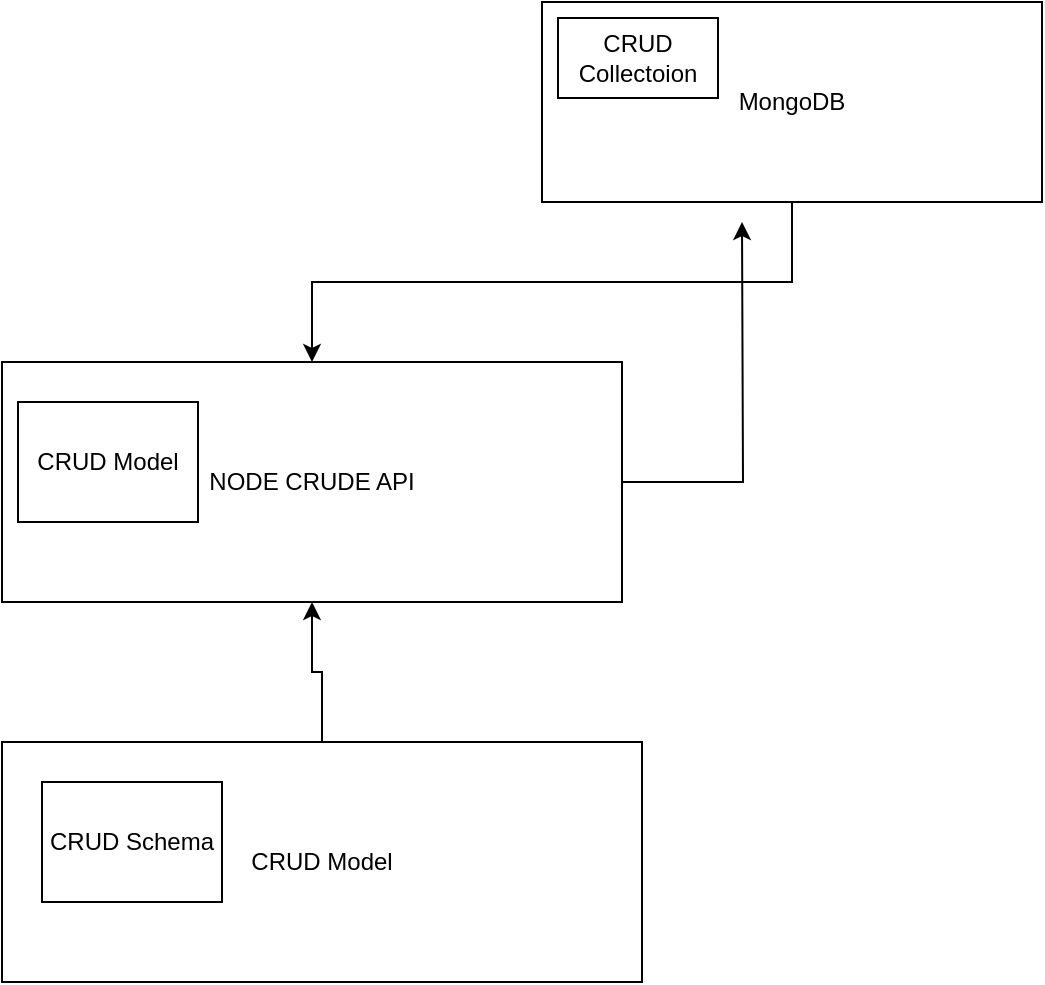 <mxfile version="21.7.4" type="device">
  <diagram name="Page-1" id="sri_0BVGyc-ax-ygBiV-">
    <mxGraphModel dx="880" dy="417" grid="1" gridSize="10" guides="1" tooltips="1" connect="1" arrows="1" fold="1" page="1" pageScale="1" pageWidth="850" pageHeight="1100" math="0" shadow="0">
      <root>
        <mxCell id="0" />
        <mxCell id="1" parent="0" />
        <mxCell id="CMJ3nZWzqytPwgrpa9AN-10" style="edgeStyle=orthogonalEdgeStyle;rounded=0;orthogonalLoop=1;jettySize=auto;html=1;" edge="1" parent="1" source="CMJ3nZWzqytPwgrpa9AN-1">
          <mxGeometry relative="1" as="geometry">
            <mxPoint x="670" y="130" as="targetPoint" />
          </mxGeometry>
        </mxCell>
        <mxCell id="CMJ3nZWzqytPwgrpa9AN-1" value="NODE CRUDE API" style="rounded=0;whiteSpace=wrap;html=1;" vertex="1" parent="1">
          <mxGeometry x="300" y="200" width="310" height="120" as="geometry" />
        </mxCell>
        <mxCell id="CMJ3nZWzqytPwgrpa9AN-11" style="edgeStyle=orthogonalEdgeStyle;rounded=0;orthogonalLoop=1;jettySize=auto;html=1;" edge="1" parent="1" source="CMJ3nZWzqytPwgrpa9AN-2" target="CMJ3nZWzqytPwgrpa9AN-1">
          <mxGeometry relative="1" as="geometry">
            <mxPoint x="440" y="160" as="targetPoint" />
          </mxGeometry>
        </mxCell>
        <mxCell id="CMJ3nZWzqytPwgrpa9AN-2" value="MongoDB" style="rounded=0;whiteSpace=wrap;html=1;" vertex="1" parent="1">
          <mxGeometry x="570" y="20" width="250" height="100" as="geometry" />
        </mxCell>
        <mxCell id="CMJ3nZWzqytPwgrpa9AN-13" style="edgeStyle=orthogonalEdgeStyle;rounded=0;orthogonalLoop=1;jettySize=auto;html=1;entryX=0.5;entryY=1;entryDx=0;entryDy=0;" edge="1" parent="1" source="CMJ3nZWzqytPwgrpa9AN-3" target="CMJ3nZWzqytPwgrpa9AN-1">
          <mxGeometry relative="1" as="geometry" />
        </mxCell>
        <mxCell id="CMJ3nZWzqytPwgrpa9AN-3" value="CRUD Model" style="rounded=0;whiteSpace=wrap;html=1;" vertex="1" parent="1">
          <mxGeometry x="300" y="390" width="320" height="120" as="geometry" />
        </mxCell>
        <mxCell id="CMJ3nZWzqytPwgrpa9AN-4" value="CRUD Collectoion" style="rounded=0;whiteSpace=wrap;html=1;" vertex="1" parent="1">
          <mxGeometry x="578" y="28" width="80" height="40" as="geometry" />
        </mxCell>
        <mxCell id="CMJ3nZWzqytPwgrpa9AN-5" value="CRUD Schema" style="rounded=0;whiteSpace=wrap;html=1;" vertex="1" parent="1">
          <mxGeometry x="320" y="410" width="90" height="60" as="geometry" />
        </mxCell>
        <mxCell id="CMJ3nZWzqytPwgrpa9AN-12" value="CRUD Model" style="rounded=0;whiteSpace=wrap;html=1;" vertex="1" parent="1">
          <mxGeometry x="308" y="220" width="90" height="60" as="geometry" />
        </mxCell>
      </root>
    </mxGraphModel>
  </diagram>
</mxfile>
